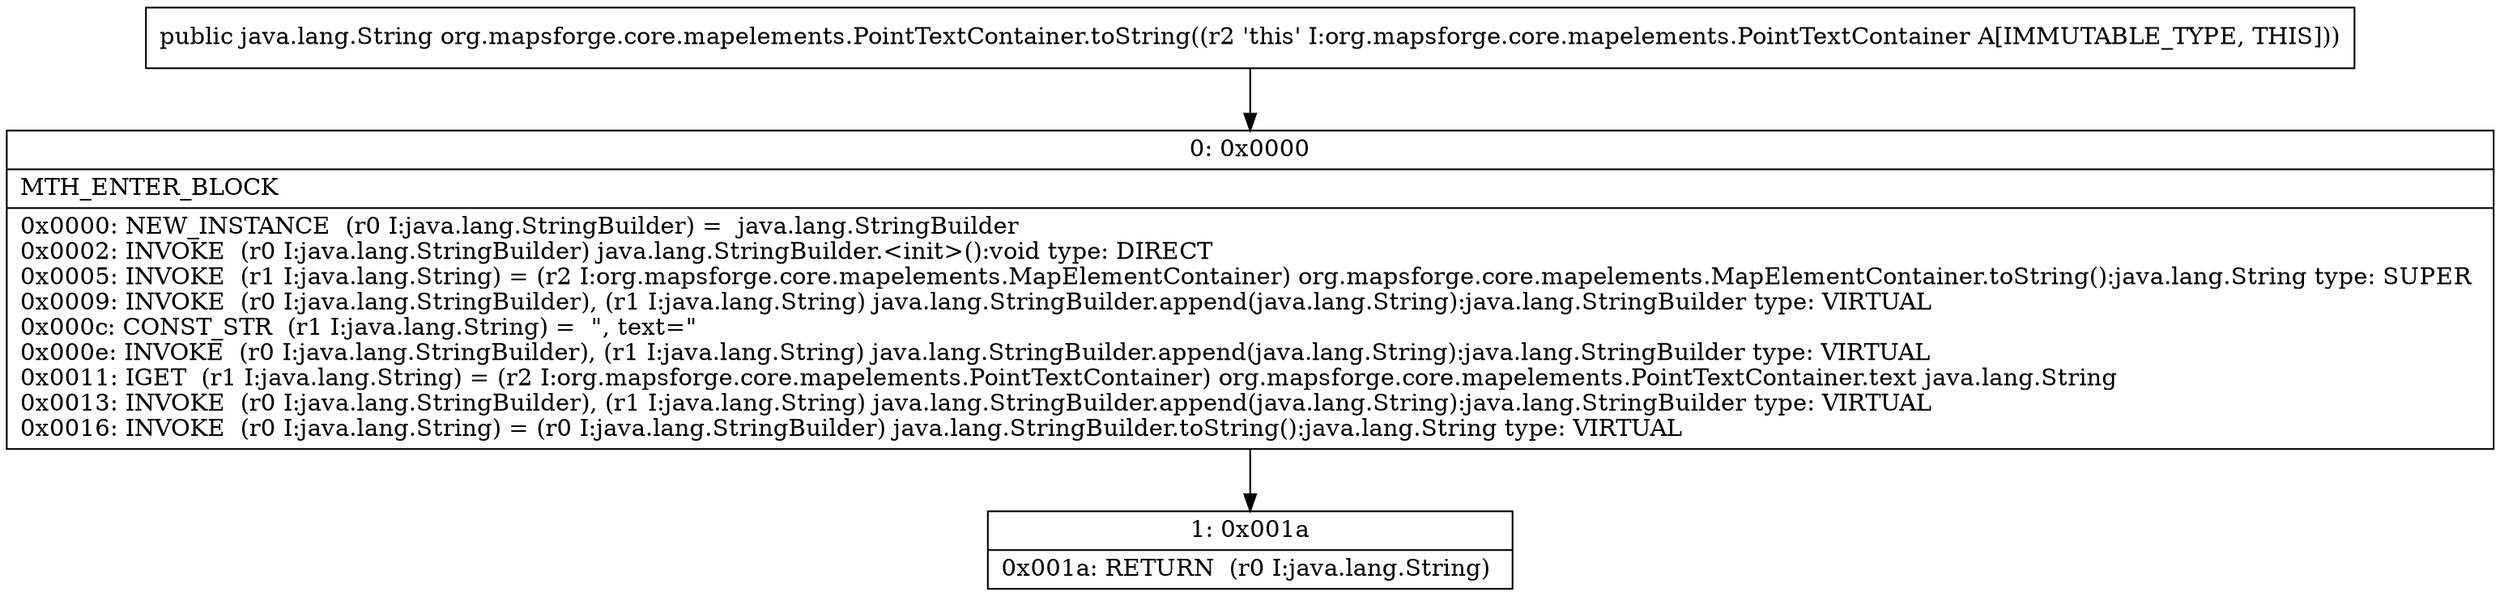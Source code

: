digraph "CFG fororg.mapsforge.core.mapelements.PointTextContainer.toString()Ljava\/lang\/String;" {
Node_0 [shape=record,label="{0\:\ 0x0000|MTH_ENTER_BLOCK\l|0x0000: NEW_INSTANCE  (r0 I:java.lang.StringBuilder) =  java.lang.StringBuilder \l0x0002: INVOKE  (r0 I:java.lang.StringBuilder) java.lang.StringBuilder.\<init\>():void type: DIRECT \l0x0005: INVOKE  (r1 I:java.lang.String) = (r2 I:org.mapsforge.core.mapelements.MapElementContainer) org.mapsforge.core.mapelements.MapElementContainer.toString():java.lang.String type: SUPER \l0x0009: INVOKE  (r0 I:java.lang.StringBuilder), (r1 I:java.lang.String) java.lang.StringBuilder.append(java.lang.String):java.lang.StringBuilder type: VIRTUAL \l0x000c: CONST_STR  (r1 I:java.lang.String) =  \", text=\" \l0x000e: INVOKE  (r0 I:java.lang.StringBuilder), (r1 I:java.lang.String) java.lang.StringBuilder.append(java.lang.String):java.lang.StringBuilder type: VIRTUAL \l0x0011: IGET  (r1 I:java.lang.String) = (r2 I:org.mapsforge.core.mapelements.PointTextContainer) org.mapsforge.core.mapelements.PointTextContainer.text java.lang.String \l0x0013: INVOKE  (r0 I:java.lang.StringBuilder), (r1 I:java.lang.String) java.lang.StringBuilder.append(java.lang.String):java.lang.StringBuilder type: VIRTUAL \l0x0016: INVOKE  (r0 I:java.lang.String) = (r0 I:java.lang.StringBuilder) java.lang.StringBuilder.toString():java.lang.String type: VIRTUAL \l}"];
Node_1 [shape=record,label="{1\:\ 0x001a|0x001a: RETURN  (r0 I:java.lang.String) \l}"];
MethodNode[shape=record,label="{public java.lang.String org.mapsforge.core.mapelements.PointTextContainer.toString((r2 'this' I:org.mapsforge.core.mapelements.PointTextContainer A[IMMUTABLE_TYPE, THIS])) }"];
MethodNode -> Node_0;
Node_0 -> Node_1;
}

